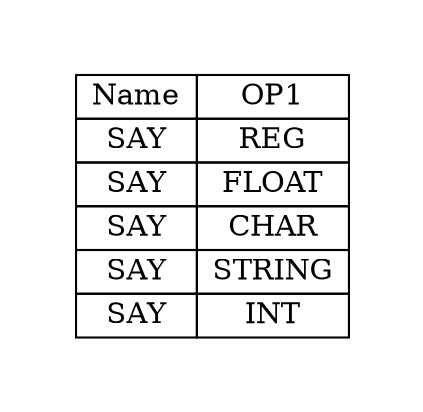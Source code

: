 digraph{
graph [pad="0.5", nodesep="0.5", ranksep="2" ]
node [shape=plain]
Foo [label=<
<table border="0" cellborder="1" cellspacing="0">
<tr><td> Name </td> <td> OP1 </td> </tr>
<tr><td> SAY </td><td> REG </td> </tr>
<tr><td> SAY </td><td> FLOAT </td> </tr>
<tr><td> SAY </td><td> CHAR </td> </tr>
<tr><td> SAY </td><td> STRING </td> </tr>
<tr><td> SAY </td><td> INT </td> </tr>
</table>>];
}
